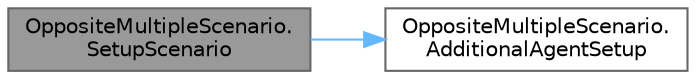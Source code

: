 digraph "OppositeMultipleScenario.SetupScenario"
{
 // LATEX_PDF_SIZE
  bgcolor="transparent";
  edge [fontname=Helvetica,fontsize=10,labelfontname=Helvetica,labelfontsize=10];
  node [fontname=Helvetica,fontsize=10,shape=box,height=0.2,width=0.4];
  rankdir="LR";
  Node1 [id="Node000001",label="OppositeMultipleScenario.\lSetupScenario",height=0.2,width=0.4,color="gray40", fillcolor="grey60", style="filled", fontcolor="black",tooltip="Populates scene with agents, gives them their destination."];
  Node1 -> Node2 [id="edge1_Node000001_Node000002",color="steelblue1",style="solid",tooltip=" "];
  Node2 [id="Node000002",label="OppositeMultipleScenario.\lAdditionalAgentSetup",height=0.2,width=0.4,color="grey40", fillcolor="white", style="filled",URL="$class_opposite_multiple_scenario.html#a280c1483cbad5e1d0ce78b1eb51cc422",tooltip="Add additional setup for agents."];
}
